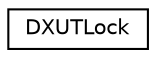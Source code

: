 digraph "Graphical Class Hierarchy"
{
  edge [fontname="Helvetica",fontsize="10",labelfontname="Helvetica",labelfontsize="10"];
  node [fontname="Helvetica",fontsize="10",shape=record];
  rankdir="LR";
  Node1 [label="DXUTLock",height=0.2,width=0.4,color="black", fillcolor="white", style="filled",URL="$class_d_x_u_t_lock.html"];
}
